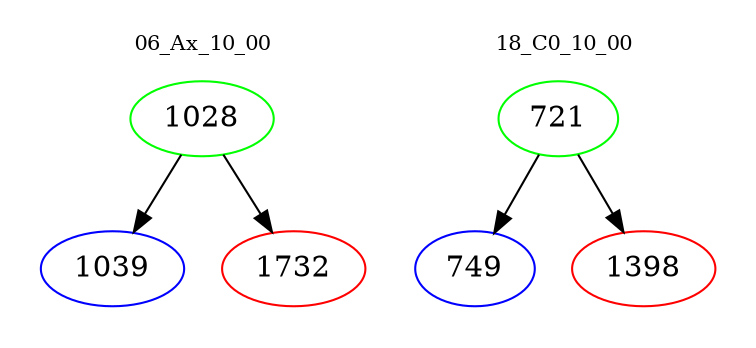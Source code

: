 digraph{
subgraph cluster_0 {
color = white
label = "06_Ax_10_00";
fontsize=10;
T0_1028 [label="1028", color="green"]
T0_1028 -> T0_1039 [color="black"]
T0_1039 [label="1039", color="blue"]
T0_1028 -> T0_1732 [color="black"]
T0_1732 [label="1732", color="red"]
}
subgraph cluster_1 {
color = white
label = "18_C0_10_00";
fontsize=10;
T1_721 [label="721", color="green"]
T1_721 -> T1_749 [color="black"]
T1_749 [label="749", color="blue"]
T1_721 -> T1_1398 [color="black"]
T1_1398 [label="1398", color="red"]
}
}
